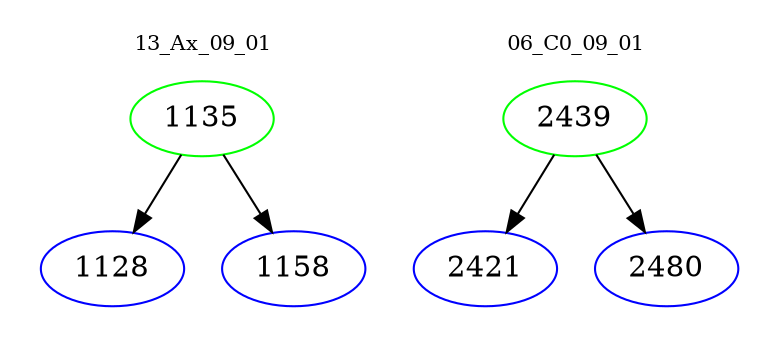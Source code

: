digraph{
subgraph cluster_0 {
color = white
label = "13_Ax_09_01";
fontsize=10;
T0_1135 [label="1135", color="green"]
T0_1135 -> T0_1128 [color="black"]
T0_1128 [label="1128", color="blue"]
T0_1135 -> T0_1158 [color="black"]
T0_1158 [label="1158", color="blue"]
}
subgraph cluster_1 {
color = white
label = "06_C0_09_01";
fontsize=10;
T1_2439 [label="2439", color="green"]
T1_2439 -> T1_2421 [color="black"]
T1_2421 [label="2421", color="blue"]
T1_2439 -> T1_2480 [color="black"]
T1_2480 [label="2480", color="blue"]
}
}
